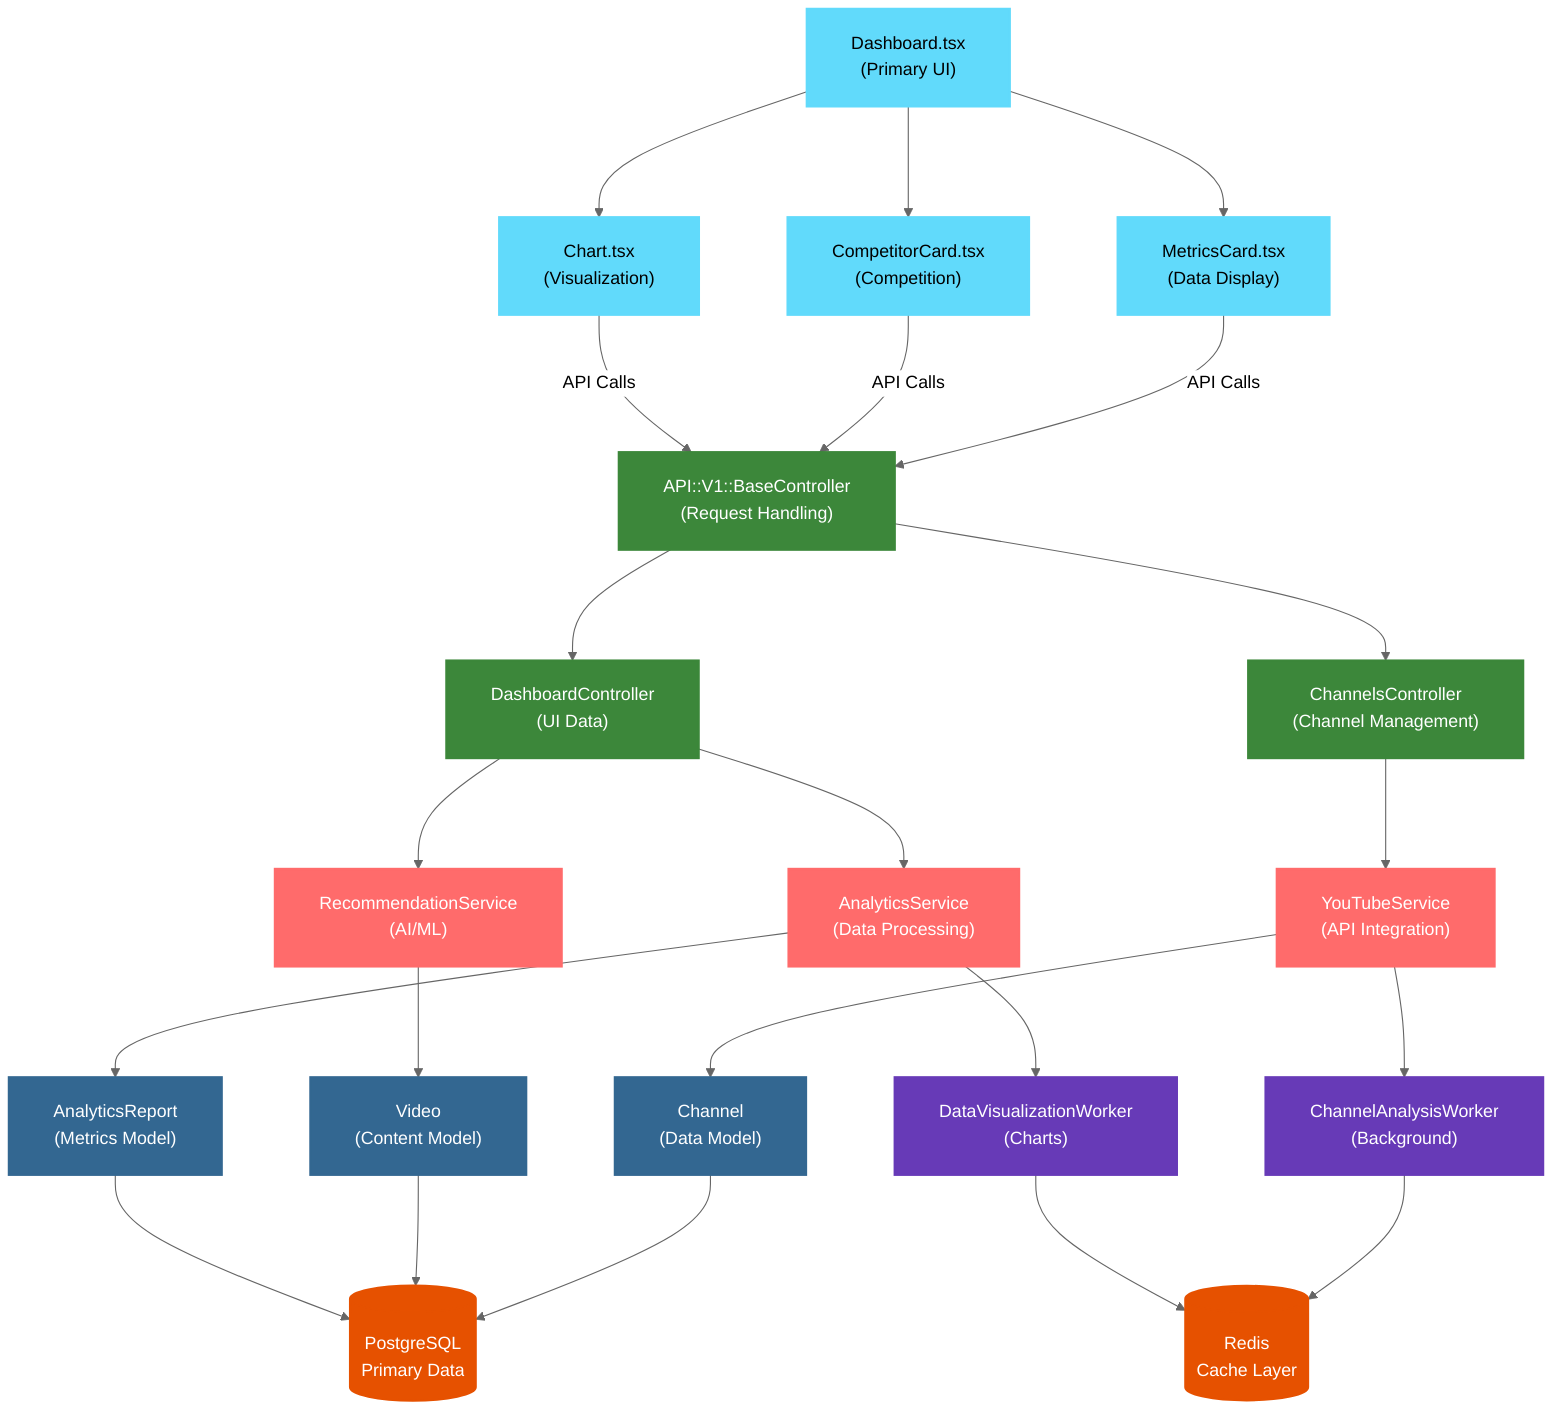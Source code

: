 %%{init: {
  'flowchart': {
    'curve': 'basis',
    'nodeSpacing': 80,
    'rankSpacing': 100,
    'padding': 20
  },
  'theme': 'neutral'
}}%%

graph TB
    %% Style definitions
    classDef frontend fill:#61DAFB,stroke:#61DAFB,color:#000,stroke-width:2px
    classDef controller fill:#3C873A,stroke:#3C873A,color:#fff,stroke-width:2px
    classDef service fill:#FF6B6B,stroke:#FF6B6B,color:#fff,stroke-width:2px
    classDef model fill:#336791,stroke:#336791,color:#fff,stroke-width:2px
    classDef worker fill:#673AB7,stroke:#673AB7,color:#fff,stroke-width:2px
    classDef data fill:#E65100,stroke:#E65100,color:#fff,stroke-width:2px

    %% Frontend Components
    Dashboard["Dashboard.tsx<br/>(Primary UI)"]:::frontend
    MetricsCard["MetricsCard.tsx<br/>(Data Display)"]:::frontend
    CompetitorCard["CompetitorCard.tsx<br/>(Competition)"]:::frontend
    Chart["Chart.tsx<br/>(Visualization)"]:::frontend

    %% Backend Controllers
    APIController["API::V1::BaseController<br/>(Request Handling)"]:::controller
    ChannelsController["ChannelsController<br/>(Channel Management)"]:::controller
    DashboardController["DashboardController<br/>(UI Data)"]:::controller

    %% Services
    YTService["YouTubeService<br/>(API Integration)"]:::service
    AnalyticsService["AnalyticsService<br/>(Data Processing)"]:::service
    RecommendationService["RecommendationService<br/>(AI/ML)"]:::service

    %% Models
    Channel["Channel<br/>(Data Model)"]:::model
    Video["Video<br/>(Content Model)"]:::model
    Analytics["AnalyticsReport<br/>(Metrics Model)"]:::model

    %% Workers
    AnalysisWorker["ChannelAnalysisWorker<br/>(Background)"]:::worker
    VisualizationWorker["DataVisualizationWorker<br/>(Charts)"]:::worker

    %% Data Stores
    DB[(PostgreSQL<br/>Primary Data)]:::data
    Cache[(Redis<br/>Cache Layer)]:::data

    %% Frontend Relationships
    Dashboard --> MetricsCard
    Dashboard --> CompetitorCard
    Dashboard --> Chart
    MetricsCard --> |"API Calls"| APIController
    CompetitorCard --> |"API Calls"| APIController
    Chart --> |"API Calls"| APIController

    %% Backend Relationships
    APIController --> ChannelsController
    APIController --> DashboardController
    ChannelsController --> YTService
    DashboardController --> AnalyticsService
    DashboardController --> RecommendationService

    %% Service Relationships
    YTService --> Channel
    AnalyticsService --> Analytics
    RecommendationService --> Video
    YTService --> AnalysisWorker
    AnalyticsService --> VisualizationWorker

    %% Data Relationships
    Channel --> DB
    Video --> DB
    Analytics --> DB
    AnalysisWorker --> Cache
    VisualizationWorker --> Cache